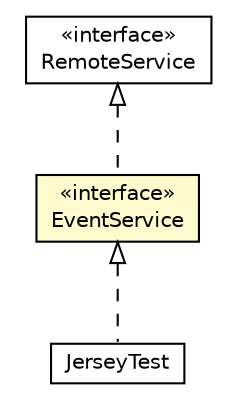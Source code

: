 #!/usr/local/bin/dot
#
# Class diagram 
# Generated by UMLGraph version 5.4 (http://www.umlgraph.org/)
#

digraph G {
	edge [fontname="Helvetica",fontsize=10,labelfontname="Helvetica",labelfontsize=10];
	node [fontname="Helvetica",fontsize=10,shape=plaintext];
	nodesep=0.25;
	ranksep=0.5;
	// hu.sch.kfc.client.service.EventService
	c4700 [label=<<table title="hu.sch.kfc.client.service.EventService" border="0" cellborder="1" cellspacing="0" cellpadding="2" port="p" bgcolor="lemonChiffon" href="./EventService.html">
		<tr><td><table border="0" cellspacing="0" cellpadding="1">
<tr><td align="center" balign="center"> &#171;interface&#187; </td></tr>
<tr><td align="center" balign="center"> EventService </td></tr>
		</table></td></tr>
		</table>>, URL="./EventService.html", fontname="Helvetica", fontcolor="black", fontsize=10.0];
	// hu.sch.kfc.server.JerseyTest
	c4740 [label=<<table title="hu.sch.kfc.server.JerseyTest" border="0" cellborder="1" cellspacing="0" cellpadding="2" port="p" href="../../server/JerseyTest.html">
		<tr><td><table border="0" cellspacing="0" cellpadding="1">
<tr><td align="center" balign="center"> JerseyTest </td></tr>
		</table></td></tr>
		</table>>, URL="../../server/JerseyTest.html", fontname="Helvetica", fontcolor="black", fontsize=10.0];
	//hu.sch.kfc.client.service.EventService implements com.google.gwt.user.client.rpc.RemoteService
	c4762:p -> c4700:p [dir=back,arrowtail=empty,style=dashed];
	//hu.sch.kfc.server.JerseyTest implements hu.sch.kfc.client.service.EventService
	c4700:p -> c4740:p [dir=back,arrowtail=empty,style=dashed];
	// com.google.gwt.user.client.rpc.RemoteService
	c4762 [label=<<table title="com.google.gwt.user.client.rpc.RemoteService" border="0" cellborder="1" cellspacing="0" cellpadding="2" port="p">
		<tr><td><table border="0" cellspacing="0" cellpadding="1">
<tr><td align="center" balign="center"> &#171;interface&#187; </td></tr>
<tr><td align="center" balign="center"> RemoteService </td></tr>
		</table></td></tr>
		</table>>, URL="null", fontname="Helvetica", fontcolor="black", fontsize=10.0];
}

